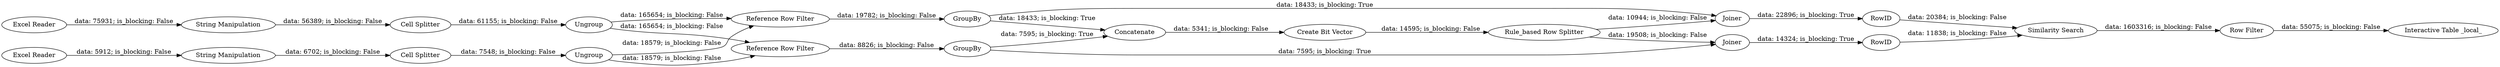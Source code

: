 digraph {
	"6838805421972454994_24" [label=Ungroup]
	"6838805421972454994_29" [label=GroupBy]
	"6838805421972454994_25" [label="Reference Row Filter"]
	"6838805421972454994_1" [label="Excel Reader"]
	"6838805421972454994_23" [label=Ungroup]
	"6838805421972454994_15" [label="String Manipulation"]
	"6838805421972454994_9" [label="Similarity Search"]
	"6838805421972454994_12" [label="Rule_based Row Splitter"]
	"6838805421972454994_28" [label="Reference Row Filter"]
	"6838805421972454994_19" [label=RowID]
	"6838805421972454994_20" [label=RowID]
	"6838805421972454994_11" [label=Concatenate]
	"6838805421972454994_10" [label=Joiner]
	"6838805421972454994_6" [label="Cell Splitter"]
	"6838805421972454994_2" [label="Excel Reader"]
	"6838805421972454994_16" [label="Interactive Table _local_"]
	"6838805421972454994_22" [label="String Manipulation"]
	"6838805421972454994_7" [label="Create Bit Vector"]
	"6838805421972454994_4" [label="Cell Splitter"]
	"6838805421972454994_17" [label="Row Filter"]
	"6838805421972454994_26" [label=GroupBy]
	"6838805421972454994_13" [label=Joiner]
	"6838805421972454994_2" -> "6838805421972454994_22" [label="data: 75931; is_blocking: False"]
	"6838805421972454994_13" -> "6838805421972454994_19" [label="data: 22896; is_blocking: True"]
	"6838805421972454994_20" -> "6838805421972454994_9" [label="data: 11838; is_blocking: False"]
	"6838805421972454994_1" -> "6838805421972454994_15" [label="data: 5912; is_blocking: False"]
	"6838805421972454994_9" -> "6838805421972454994_17" [label="data: 1603316; is_blocking: False"]
	"6838805421972454994_15" -> "6838805421972454994_4" [label="data: 6702; is_blocking: False"]
	"6838805421972454994_24" -> "6838805421972454994_28" [label="data: 165654; is_blocking: False"]
	"6838805421972454994_12" -> "6838805421972454994_13" [label="data: 10944; is_blocking: False"]
	"6838805421972454994_7" -> "6838805421972454994_12" [label="data: 14595; is_blocking: False"]
	"6838805421972454994_23" -> "6838805421972454994_25" [label="data: 18579; is_blocking: False"]
	"6838805421972454994_10" -> "6838805421972454994_20" [label="data: 14324; is_blocking: True"]
	"6838805421972454994_11" -> "6838805421972454994_7" [label="data: 5341; is_blocking: False"]
	"6838805421972454994_17" -> "6838805421972454994_16" [label="data: 55075; is_blocking: False"]
	"6838805421972454994_6" -> "6838805421972454994_24" [label="data: 61155; is_blocking: False"]
	"6838805421972454994_26" -> "6838805421972454994_10" [label="data: 7595; is_blocking: True"]
	"6838805421972454994_25" -> "6838805421972454994_26" [label="data: 8826; is_blocking: False"]
	"6838805421972454994_22" -> "6838805421972454994_6" [label="data: 56389; is_blocking: False"]
	"6838805421972454994_24" -> "6838805421972454994_25" [label="data: 165654; is_blocking: False"]
	"6838805421972454994_4" -> "6838805421972454994_23" [label="data: 7548; is_blocking: False"]
	"6838805421972454994_19" -> "6838805421972454994_9" [label="data: 20384; is_blocking: False"]
	"6838805421972454994_29" -> "6838805421972454994_13" [label="data: 18433; is_blocking: True"]
	"6838805421972454994_23" -> "6838805421972454994_28" [label="data: 18579; is_blocking: False"]
	"6838805421972454994_29" -> "6838805421972454994_11" [label="data: 18433; is_blocking: True"]
	"6838805421972454994_28" -> "6838805421972454994_29" [label="data: 19782; is_blocking: False"]
	"6838805421972454994_12" -> "6838805421972454994_10" [label="data: 19508; is_blocking: False"]
	"6838805421972454994_26" -> "6838805421972454994_11" [label="data: 7595; is_blocking: True"]
	rankdir=LR
}
